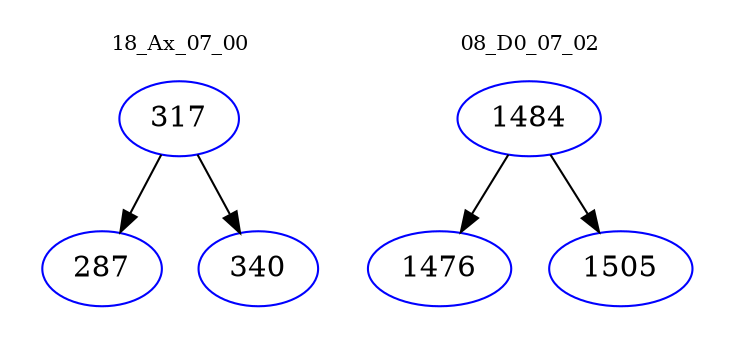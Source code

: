 digraph{
subgraph cluster_0 {
color = white
label = "18_Ax_07_00";
fontsize=10;
T0_317 [label="317", color="blue"]
T0_317 -> T0_287 [color="black"]
T0_287 [label="287", color="blue"]
T0_317 -> T0_340 [color="black"]
T0_340 [label="340", color="blue"]
}
subgraph cluster_1 {
color = white
label = "08_D0_07_02";
fontsize=10;
T1_1484 [label="1484", color="blue"]
T1_1484 -> T1_1476 [color="black"]
T1_1476 [label="1476", color="blue"]
T1_1484 -> T1_1505 [color="black"]
T1_1505 [label="1505", color="blue"]
}
}
